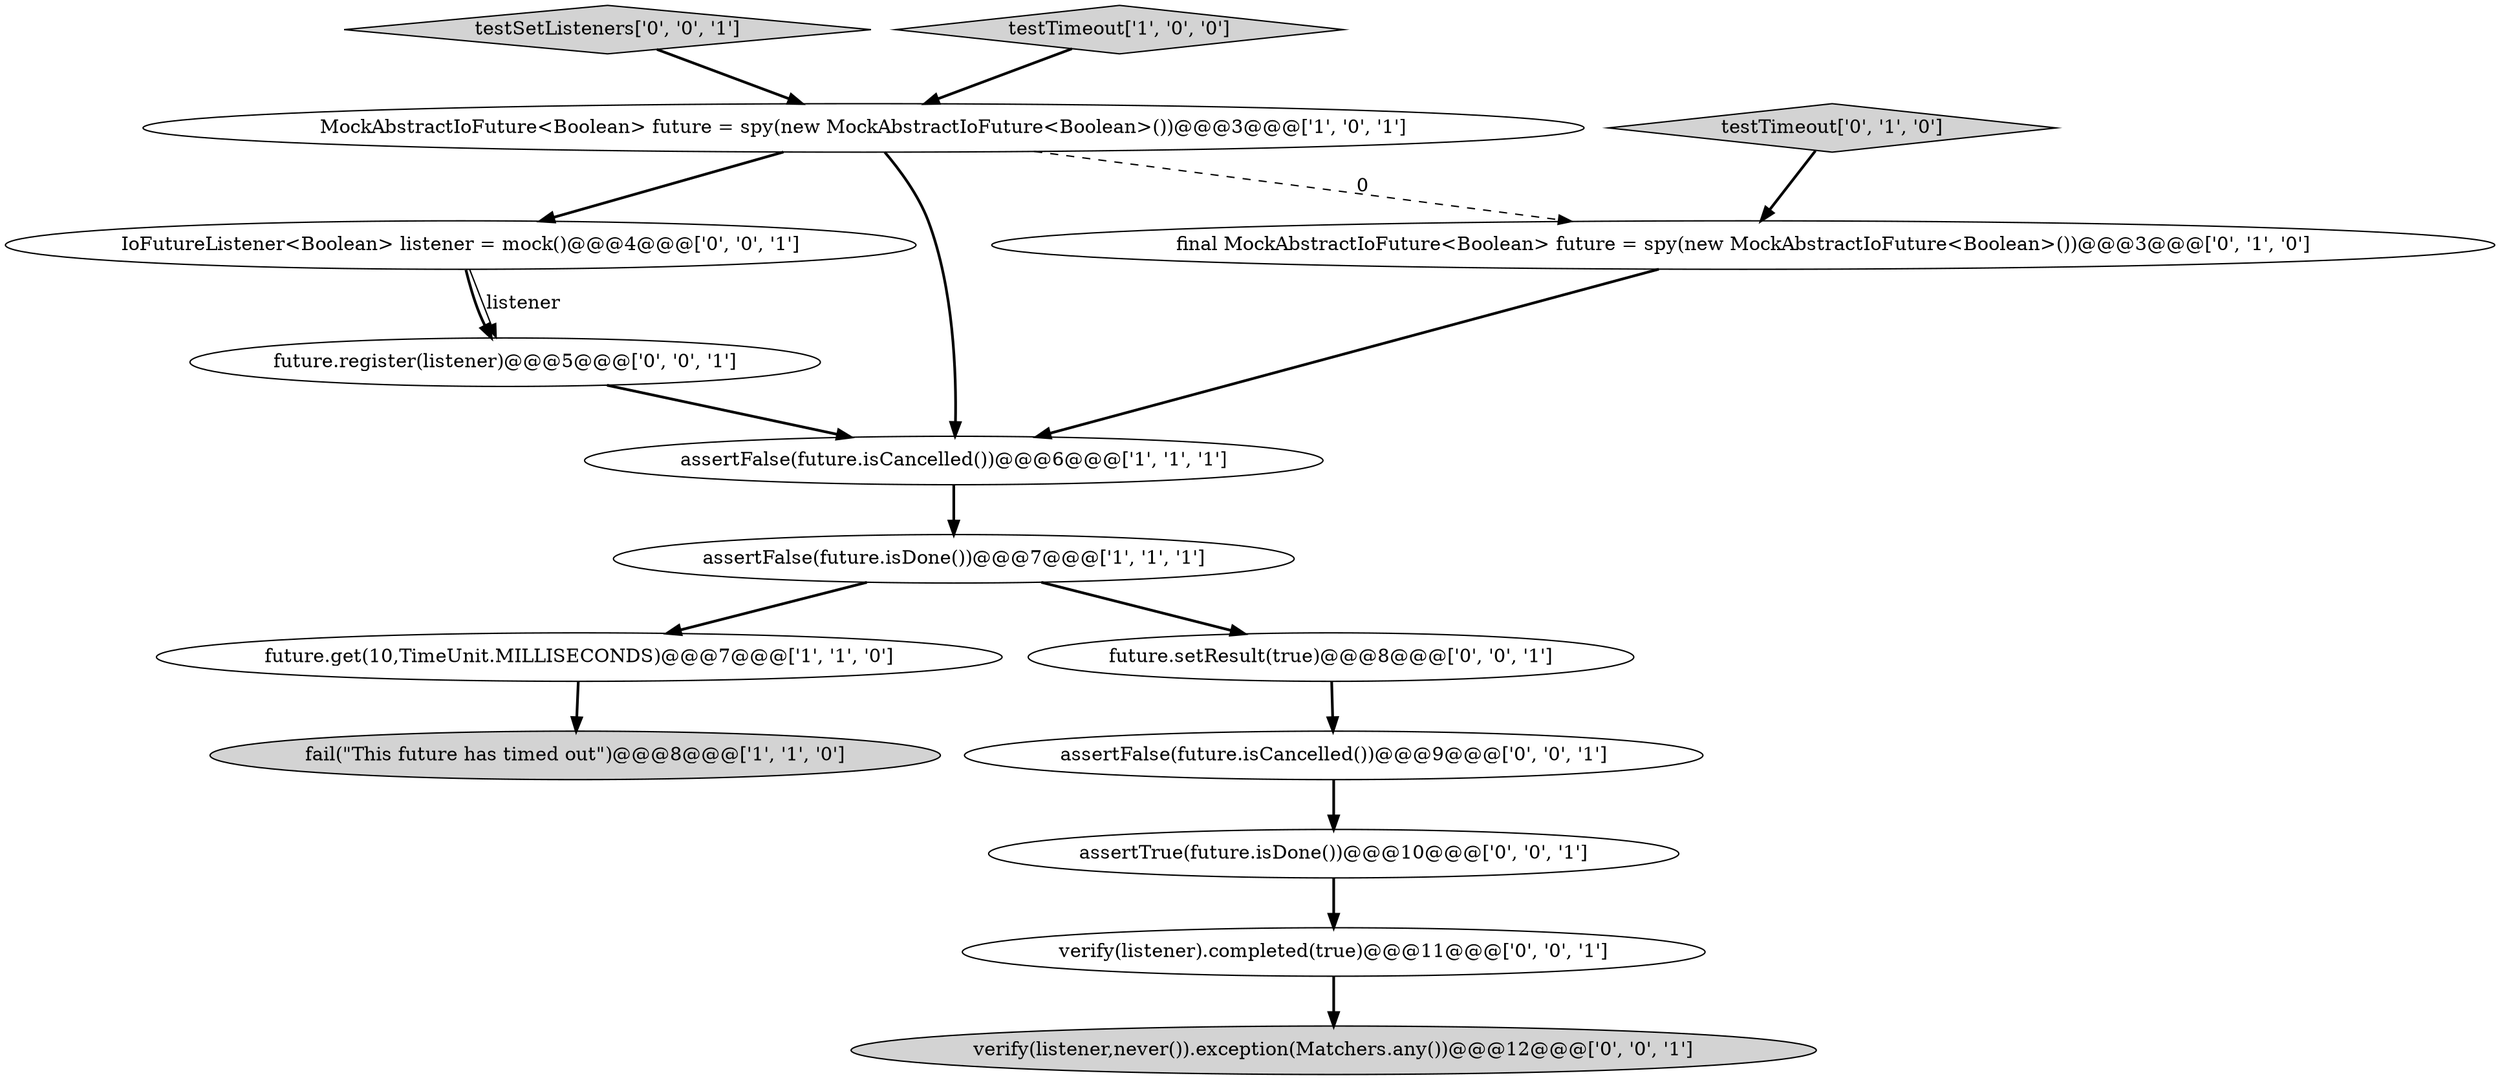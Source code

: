 digraph {
7 [style = filled, label = "final MockAbstractIoFuture<Boolean> future = spy(new MockAbstractIoFuture<Boolean>())@@@3@@@['0', '1', '0']", fillcolor = white, shape = ellipse image = "AAA1AAABBB2BBB"];
12 [style = filled, label = "IoFutureListener<Boolean> listener = mock()@@@4@@@['0', '0', '1']", fillcolor = white, shape = ellipse image = "AAA0AAABBB3BBB"];
8 [style = filled, label = "assertFalse(future.isCancelled())@@@9@@@['0', '0', '1']", fillcolor = white, shape = ellipse image = "AAA0AAABBB3BBB"];
3 [style = filled, label = "assertFalse(future.isCancelled())@@@6@@@['1', '1', '1']", fillcolor = white, shape = ellipse image = "AAA0AAABBB1BBB"];
9 [style = filled, label = "testSetListeners['0', '0', '1']", fillcolor = lightgray, shape = diamond image = "AAA0AAABBB3BBB"];
10 [style = filled, label = "verify(listener).completed(true)@@@11@@@['0', '0', '1']", fillcolor = white, shape = ellipse image = "AAA0AAABBB3BBB"];
1 [style = filled, label = "future.get(10,TimeUnit.MILLISECONDS)@@@7@@@['1', '1', '0']", fillcolor = white, shape = ellipse image = "AAA0AAABBB1BBB"];
0 [style = filled, label = "assertFalse(future.isDone())@@@7@@@['1', '1', '1']", fillcolor = white, shape = ellipse image = "AAA0AAABBB1BBB"];
6 [style = filled, label = "testTimeout['0', '1', '0']", fillcolor = lightgray, shape = diamond image = "AAA0AAABBB2BBB"];
2 [style = filled, label = "fail(\"This future has timed out\")@@@8@@@['1', '1', '0']", fillcolor = lightgray, shape = ellipse image = "AAA0AAABBB1BBB"];
13 [style = filled, label = "assertTrue(future.isDone())@@@10@@@['0', '0', '1']", fillcolor = white, shape = ellipse image = "AAA0AAABBB3BBB"];
11 [style = filled, label = "future.setResult(true)@@@8@@@['0', '0', '1']", fillcolor = white, shape = ellipse image = "AAA0AAABBB3BBB"];
5 [style = filled, label = "testTimeout['1', '0', '0']", fillcolor = lightgray, shape = diamond image = "AAA0AAABBB1BBB"];
14 [style = filled, label = "future.register(listener)@@@5@@@['0', '0', '1']", fillcolor = white, shape = ellipse image = "AAA0AAABBB3BBB"];
4 [style = filled, label = "MockAbstractIoFuture<Boolean> future = spy(new MockAbstractIoFuture<Boolean>())@@@3@@@['1', '0', '1']", fillcolor = white, shape = ellipse image = "AAA0AAABBB1BBB"];
15 [style = filled, label = "verify(listener,never()).exception(Matchers.any())@@@12@@@['0', '0', '1']", fillcolor = lightgray, shape = ellipse image = "AAA0AAABBB3BBB"];
10->15 [style = bold, label=""];
8->13 [style = bold, label=""];
6->7 [style = bold, label=""];
13->10 [style = bold, label=""];
4->7 [style = dashed, label="0"];
14->3 [style = bold, label=""];
11->8 [style = bold, label=""];
3->0 [style = bold, label=""];
4->3 [style = bold, label=""];
9->4 [style = bold, label=""];
1->2 [style = bold, label=""];
0->11 [style = bold, label=""];
0->1 [style = bold, label=""];
12->14 [style = solid, label="listener"];
5->4 [style = bold, label=""];
4->12 [style = bold, label=""];
12->14 [style = bold, label=""];
7->3 [style = bold, label=""];
}
